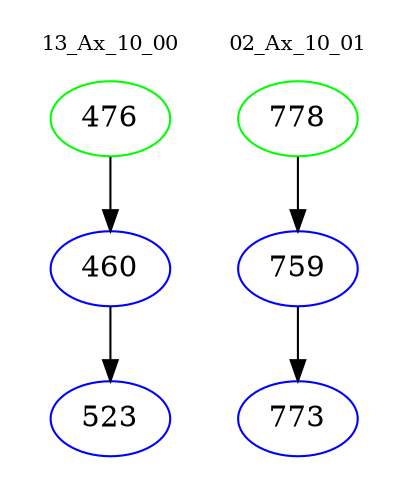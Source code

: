 digraph{
subgraph cluster_0 {
color = white
label = "13_Ax_10_00";
fontsize=10;
T0_476 [label="476", color="green"]
T0_476 -> T0_460 [color="black"]
T0_460 [label="460", color="blue"]
T0_460 -> T0_523 [color="black"]
T0_523 [label="523", color="blue"]
}
subgraph cluster_1 {
color = white
label = "02_Ax_10_01";
fontsize=10;
T1_778 [label="778", color="green"]
T1_778 -> T1_759 [color="black"]
T1_759 [label="759", color="blue"]
T1_759 -> T1_773 [color="black"]
T1_773 [label="773", color="blue"]
}
}

